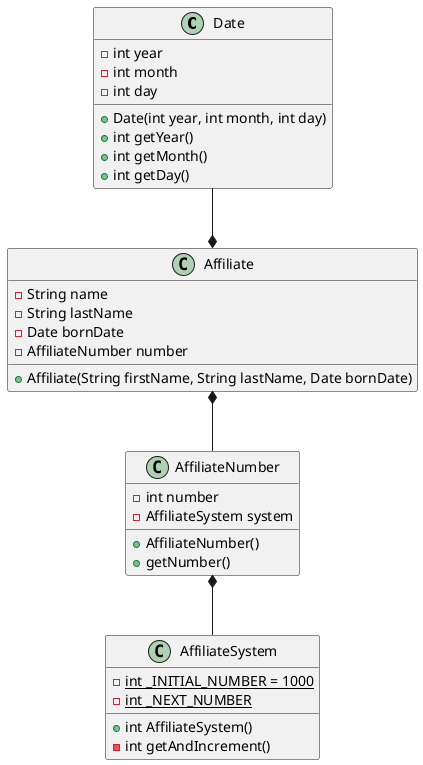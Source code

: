 @startuml
'https://plantuml.com/class-diagram

class Date
class Affiliate
class AffiliateSystem
class AffiliateNumber

AffiliateNumber *-- AffiliateSystem
Affiliate *-- AffiliateNumber
Date --* Affiliate

class Date
{
    - int year
    - int month
    - int day

    + Date(int year, int month, int day)
    + int getYear()
    + int getMonth()
    + int getDay()
}

class AffiliateSystem
{
    - {static} int _INITIAL_NUMBER = 1000
    - {static} int _NEXT_NUMBER

    + int AffiliateSystem()
    - int getAndIncrement()

}

class AffiliateNumber
{
    - int number
    - AffiliateSystem system

    + AffiliateNumber()
    + getNumber()
}

class Affiliate
{
    - String name
    - String lastName
    - Date bornDate
    - AffiliateNumber number

    + Affiliate(String firstName, String lastName, Date bornDate)
}





@enduml
